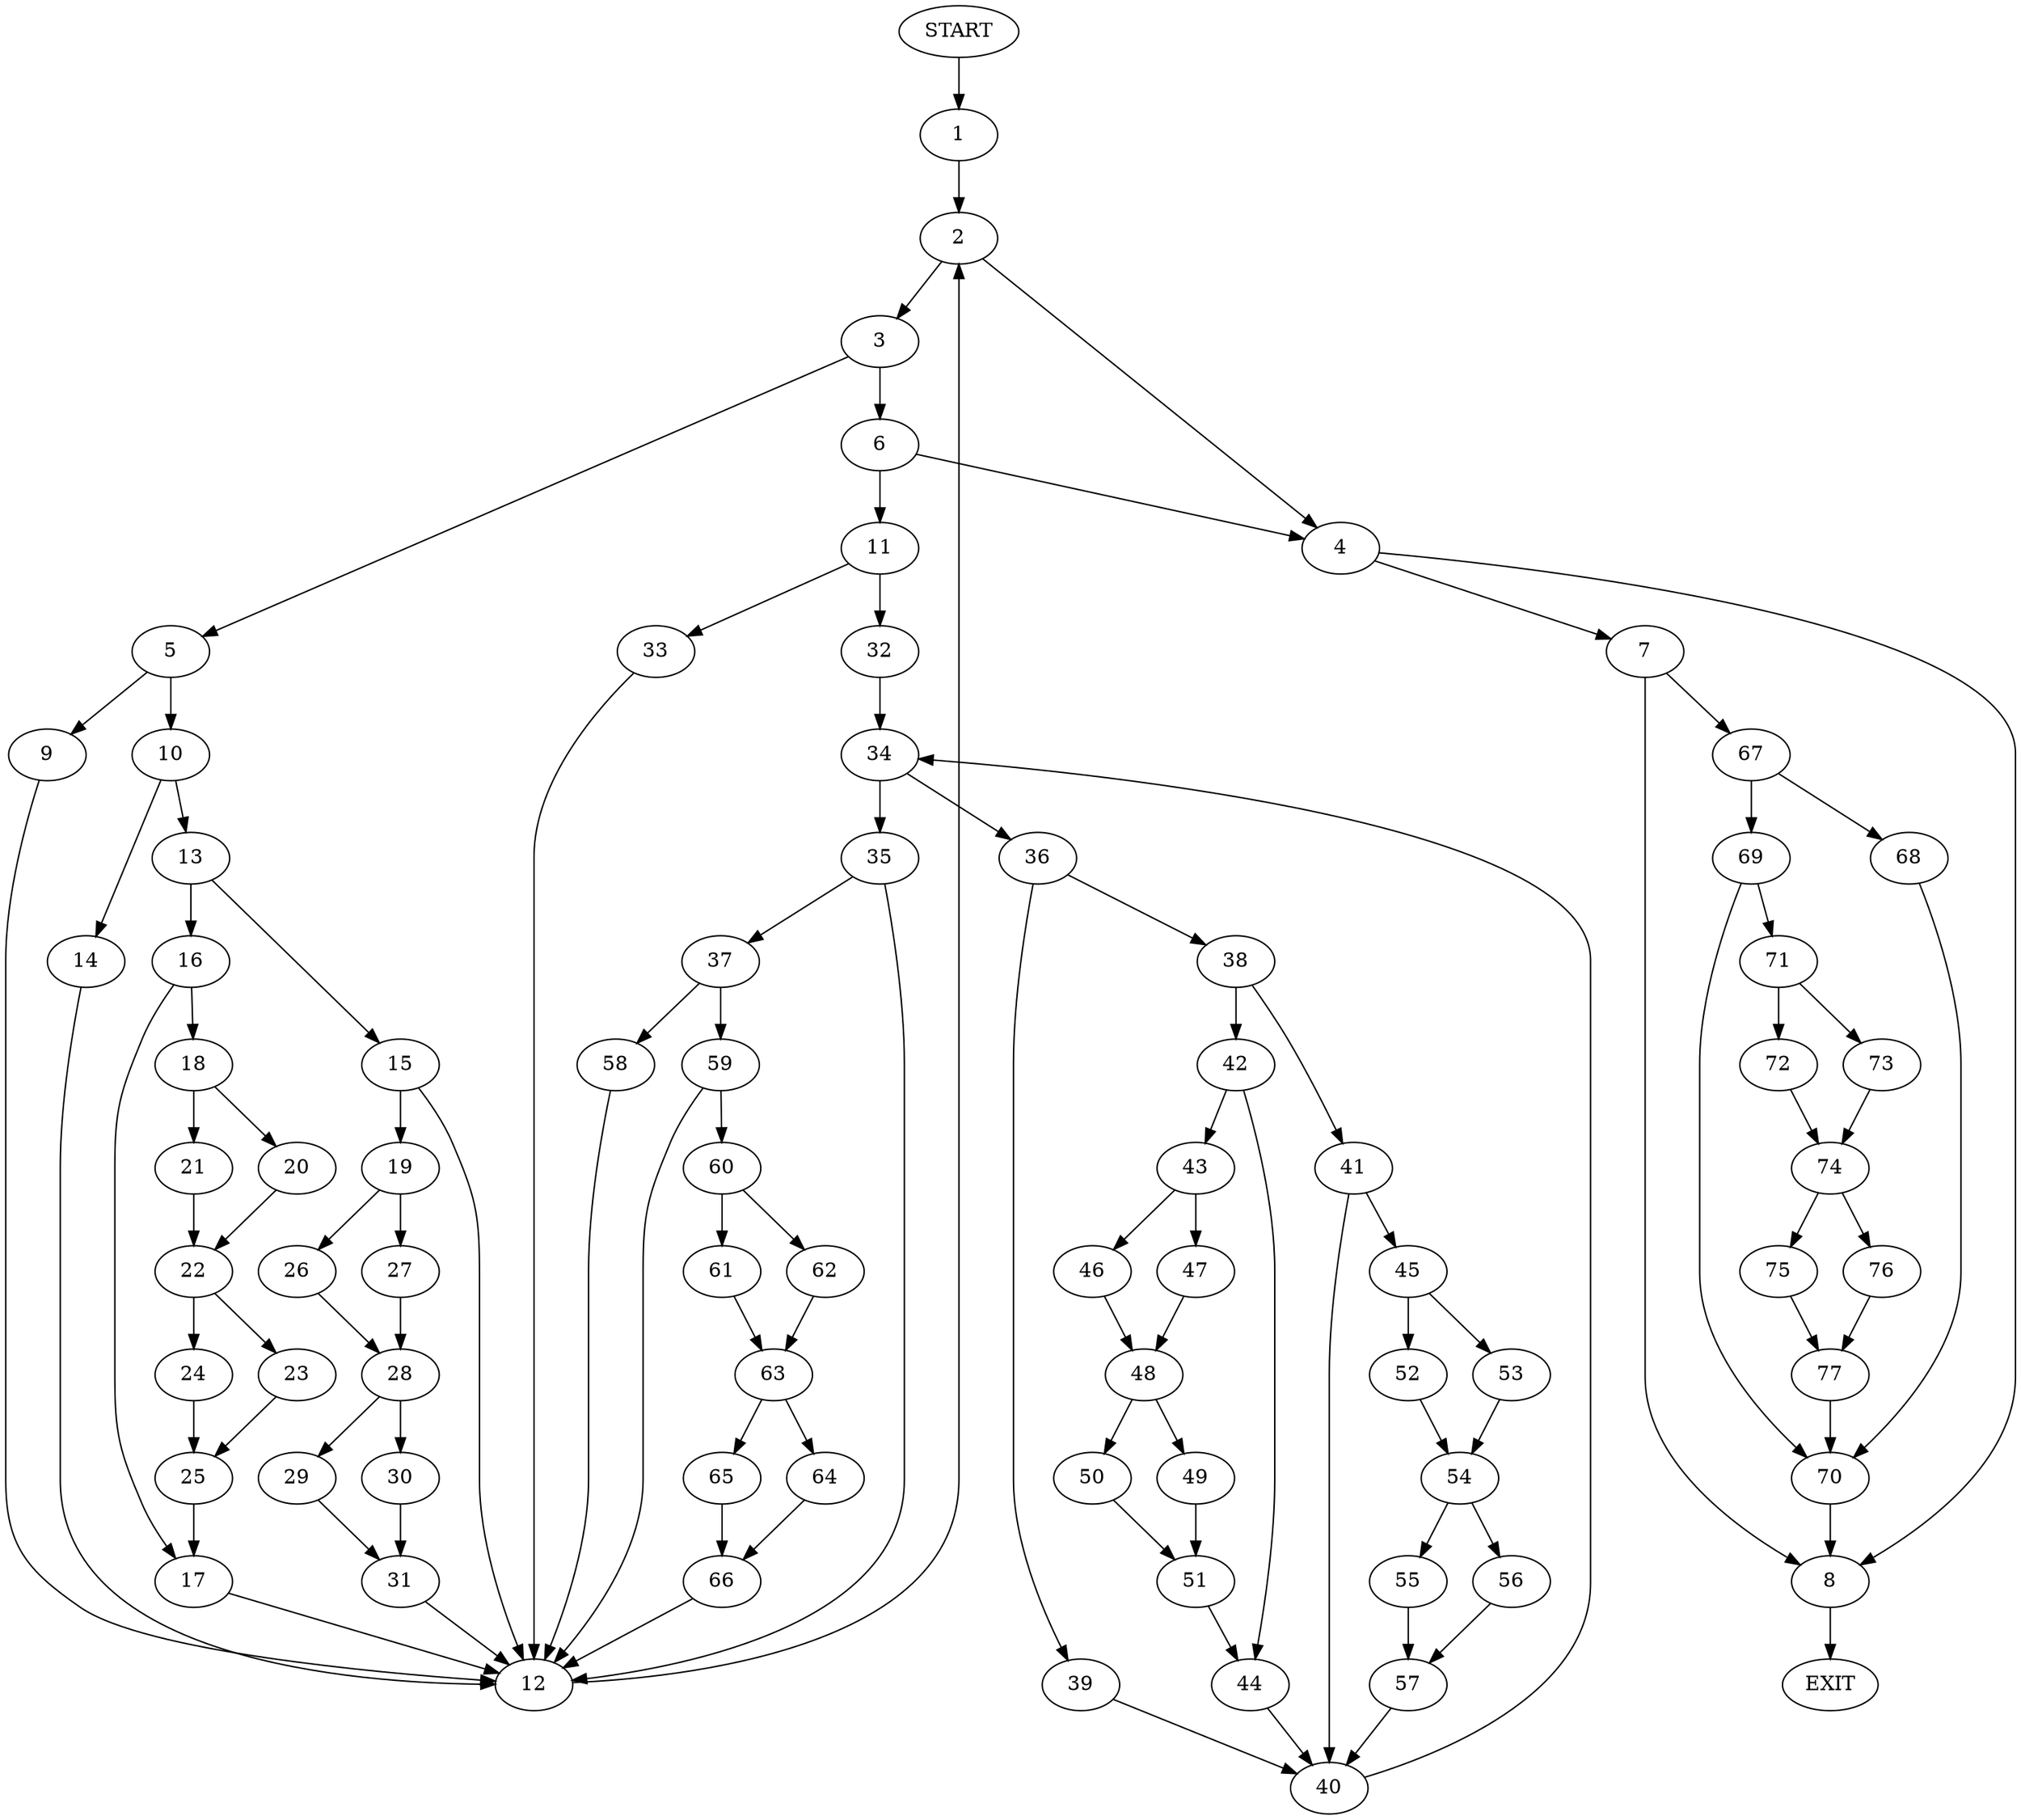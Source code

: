 digraph {
0 [label="START"]
78 [label="EXIT"]
0 -> 1
1 -> 2
2 -> 3
2 -> 4
3 -> 5
3 -> 6
4 -> 7
4 -> 8
5 -> 9
5 -> 10
6 -> 4
6 -> 11
9 -> 12
10 -> 13
10 -> 14
12 -> 2
14 -> 12
13 -> 15
13 -> 16
16 -> 17
16 -> 18
15 -> 12
15 -> 19
17 -> 12
18 -> 20
18 -> 21
21 -> 22
20 -> 22
22 -> 23
22 -> 24
24 -> 25
23 -> 25
25 -> 17
19 -> 26
19 -> 27
27 -> 28
26 -> 28
28 -> 29
28 -> 30
30 -> 31
29 -> 31
31 -> 12
11 -> 32
11 -> 33
32 -> 34
33 -> 12
34 -> 35
34 -> 36
35 -> 12
35 -> 37
36 -> 38
36 -> 39
39 -> 40
38 -> 41
38 -> 42
40 -> 34
42 -> 43
42 -> 44
41 -> 45
41 -> 40
44 -> 40
43 -> 46
43 -> 47
46 -> 48
47 -> 48
48 -> 49
48 -> 50
50 -> 51
49 -> 51
51 -> 44
45 -> 52
45 -> 53
52 -> 54
53 -> 54
54 -> 55
54 -> 56
56 -> 57
55 -> 57
57 -> 40
37 -> 58
37 -> 59
58 -> 12
59 -> 60
59 -> 12
60 -> 61
60 -> 62
61 -> 63
62 -> 63
63 -> 64
63 -> 65
64 -> 66
65 -> 66
66 -> 12
7 -> 67
7 -> 8
8 -> 78
67 -> 68
67 -> 69
68 -> 70
69 -> 71
69 -> 70
70 -> 8
71 -> 72
71 -> 73
73 -> 74
72 -> 74
74 -> 75
74 -> 76
75 -> 77
76 -> 77
77 -> 70
}
